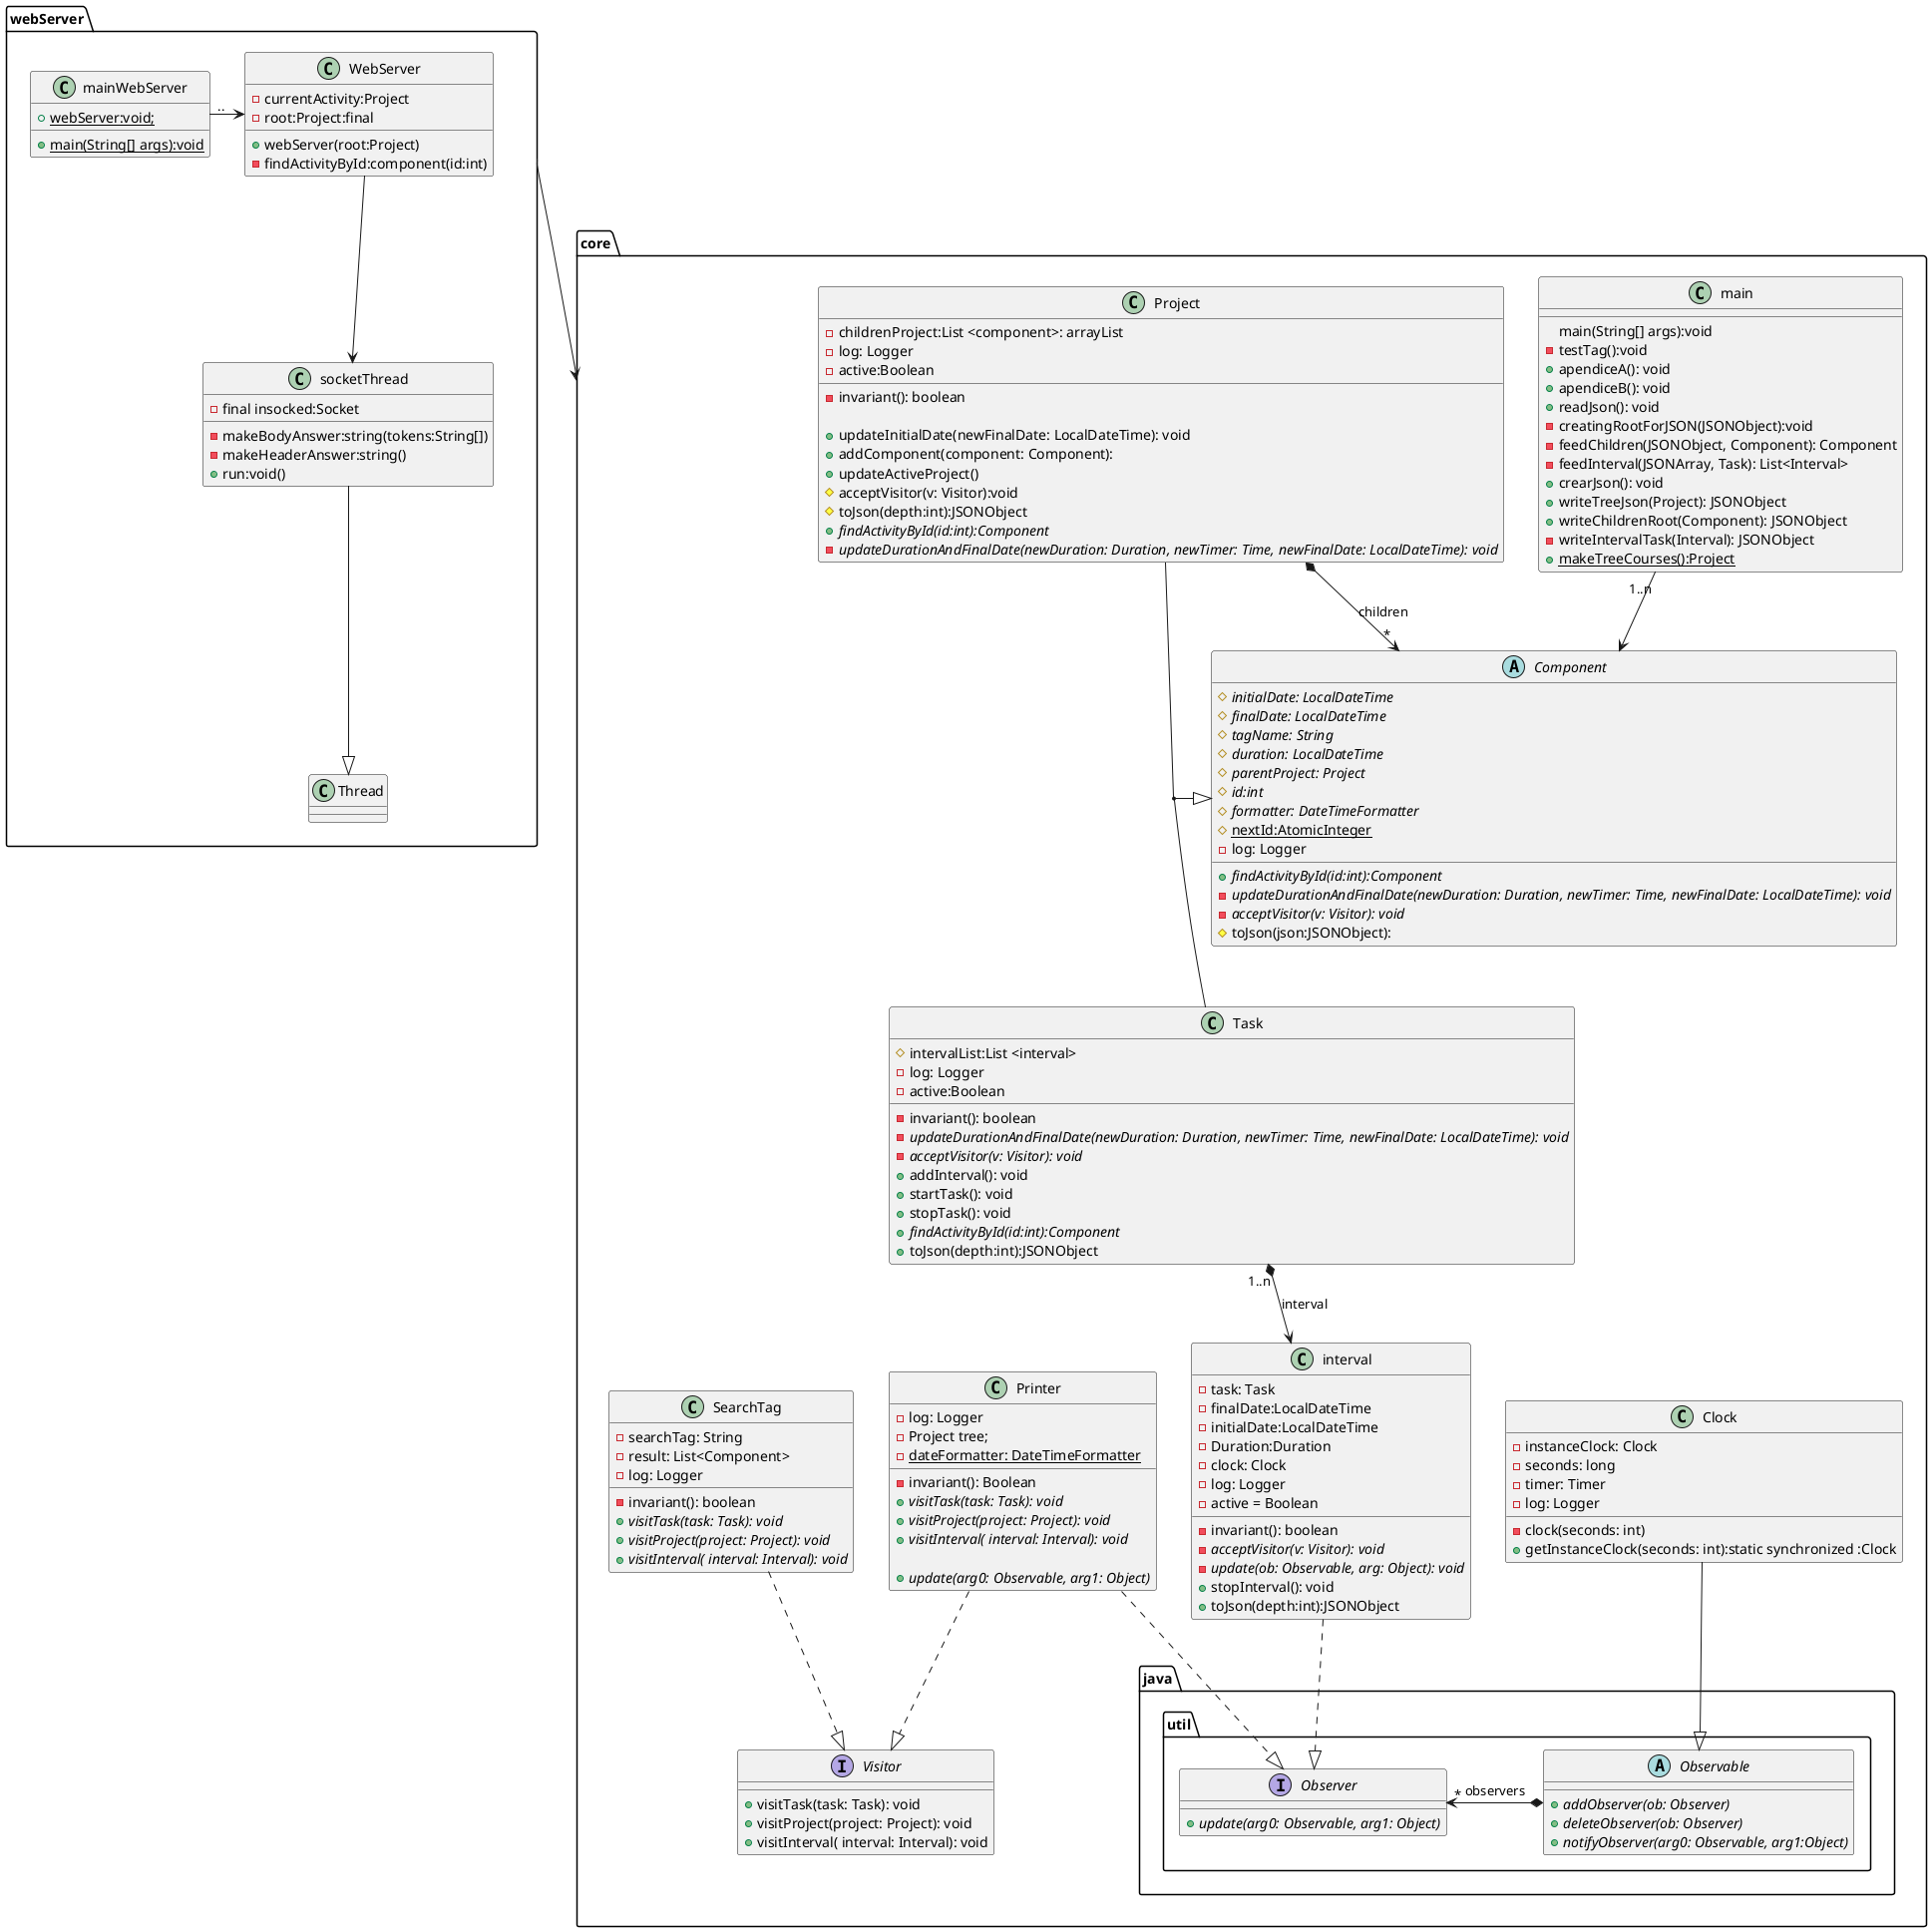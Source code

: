 @startuml

'https://plantuml.com/class-diagram


package core{
class main{
  main(String[] args):void
  -testTag():void
  +apendiceA(): void
  +apendiceB(): void
  +readJson(): void
  -creatingRootForJSON(JSONObject):void
  -feedChildren(JSONObject, Component): Component
  -feedInterval(JSONArray, Task): List<Interval>
  +crearJson(): void
  +writeTreeJson(Project): JSONObject
  +writeChildrenRoot(Component): JSONObject
  -writeIntervalTask(Interval): JSONObject
  +{static}makeTreeCourses():Project
}
abstract Component{
    {abstract}#initialDate: LocalDateTime
    {abstract}#finalDate: LocalDateTime
    {abstract}#tagName: String
    {abstract}#duration: LocalDateTime
    {abstract}#parentProject: Project
    {abstract}#id:int
    {abstract}#formatter: DateTimeFormatter
    #{static}nextId:AtomicInteger
    -log: Logger
    {abstract}+findActivityById(id:int):Component
    {abstract}-updateDurationAndFinalDate(newDuration: Duration, newTimer: Time, newFinalDate: LocalDateTime): void
    {abstract}-acceptVisitor(v: Visitor): void
    #toJson(json:JSONObject):
}

Interface Visitor{
    +visitTask(task: Task): void
    +visitProject(project: Project): void
    +visitInterval( interval: Interval): void

}

class Project{
    -childrenProject:List <component>: arrayList
    -log: Logger
    -active:Boolean
    -invariant(): boolean

    +updateInitialDate(newFinalDate: LocalDateTime): void
    +addComponent(component: Component):
    +updateActiveProject()
    #acceptVisitor(v: Visitor):void
    #toJson(depth:int):JSONObject
    {abstract}+findActivityById(id:int):Component
    {abstract}-updateDurationAndFinalDate(newDuration: Duration, newTimer: Time, newFinalDate: LocalDateTime): void

}

class Task {
    #intervalList:List <interval>
    -log: Logger
    -active:Boolean
    -invariant(): boolean
    {abstract}-updateDurationAndFinalDate(newDuration: Duration, newTimer: Time, newFinalDate: LocalDateTime): void
    {abstract}-acceptVisitor(v: Visitor): void
    +addInterval(): void
    +startTask(): void
    +stopTask(): void
    {abstract}+findActivityById(id:int):Component
    +toJson(depth:int):JSONObject

}
class interval{
    -task: Task
    -finalDate:LocalDateTime
    -initialDate:LocalDateTime
    -Duration:Duration
    -clock: Clock
    -log: Logger
    -active = Boolean
    -invariant(): boolean
    {abstract}-acceptVisitor(v: Visitor): void
    {abstract}-update(ob: Observable, arg: Object): void
    +stopInterval(): void
    +toJson(depth:int):JSONObject

}

class Printer{
    -log: Logger
    -Project tree;
    -{static}dateFormatter: DateTimeFormatter

    -invariant(): Boolean
    +{abstract}visitTask(task: Task): void
    +{abstract}visitProject(project: Project): void
    +{abstract}visitInterval( interval: Interval): void

    +{abstract}update(arg0: Observable, arg1: Object)
}


class SearchTag {
    -searchTag: String
    -result: List<Component>
    -log: Logger
    -invariant(): boolean
    +{abstract}visitTask(task: Task): void
    +{abstract}visitProject(project: Project): void
    +{abstract}visitInterval( interval: Interval): void


}

package java.util{

    interface Observer {

        +{abstract}update(arg0: Observable, arg1: Object)

    }

    Abstract Observable
    {
       +{abstract}addObserver(ob: Observer)
       +{abstract}deleteObserver(ob: Observer)
       +{abstract}notifyObserver(arg0: Observable, arg1:Object)
    }



}


class Clock {
    -instanceClock: Clock
    -seconds: long
    -timer: Timer
    -log: Logger
    -clock(seconds: int)
    +getInstanceClock(seconds: int):static synchronized :Clock

}

SearchTag..|>Visitor

Printer..|>Visitor
Printer..|>Observer

main"1..n"--> Component
Project *--> "*"Component:children

(Project,Task)--down|>Component

Clock--|> Observable
interval ..|> Observer
Observable*--left>"*"Observer:observers
Task "1..n"*--> interval:interval

}






package webServer{

    class mainWebServer{
        +{static} main(String[] args):void
        +{static} webServer:void;

    }

    class WebServer{
        -currentActivity:Project
        -root:Project:final
        +webServer(root:Project)
        -findActivityById:component(id:int)

    }

    class socketThread{
        -final insocked:Socket
        -makeBodyAnswer:string(tokens:String[])
        -makeHeaderAnswer:string()
        +run:void()

    }

mainWebServer".."-right-> WebServer
socketThread<-up- WebServer
socketThread--|>Thread




}

webServer-->core



@enduml